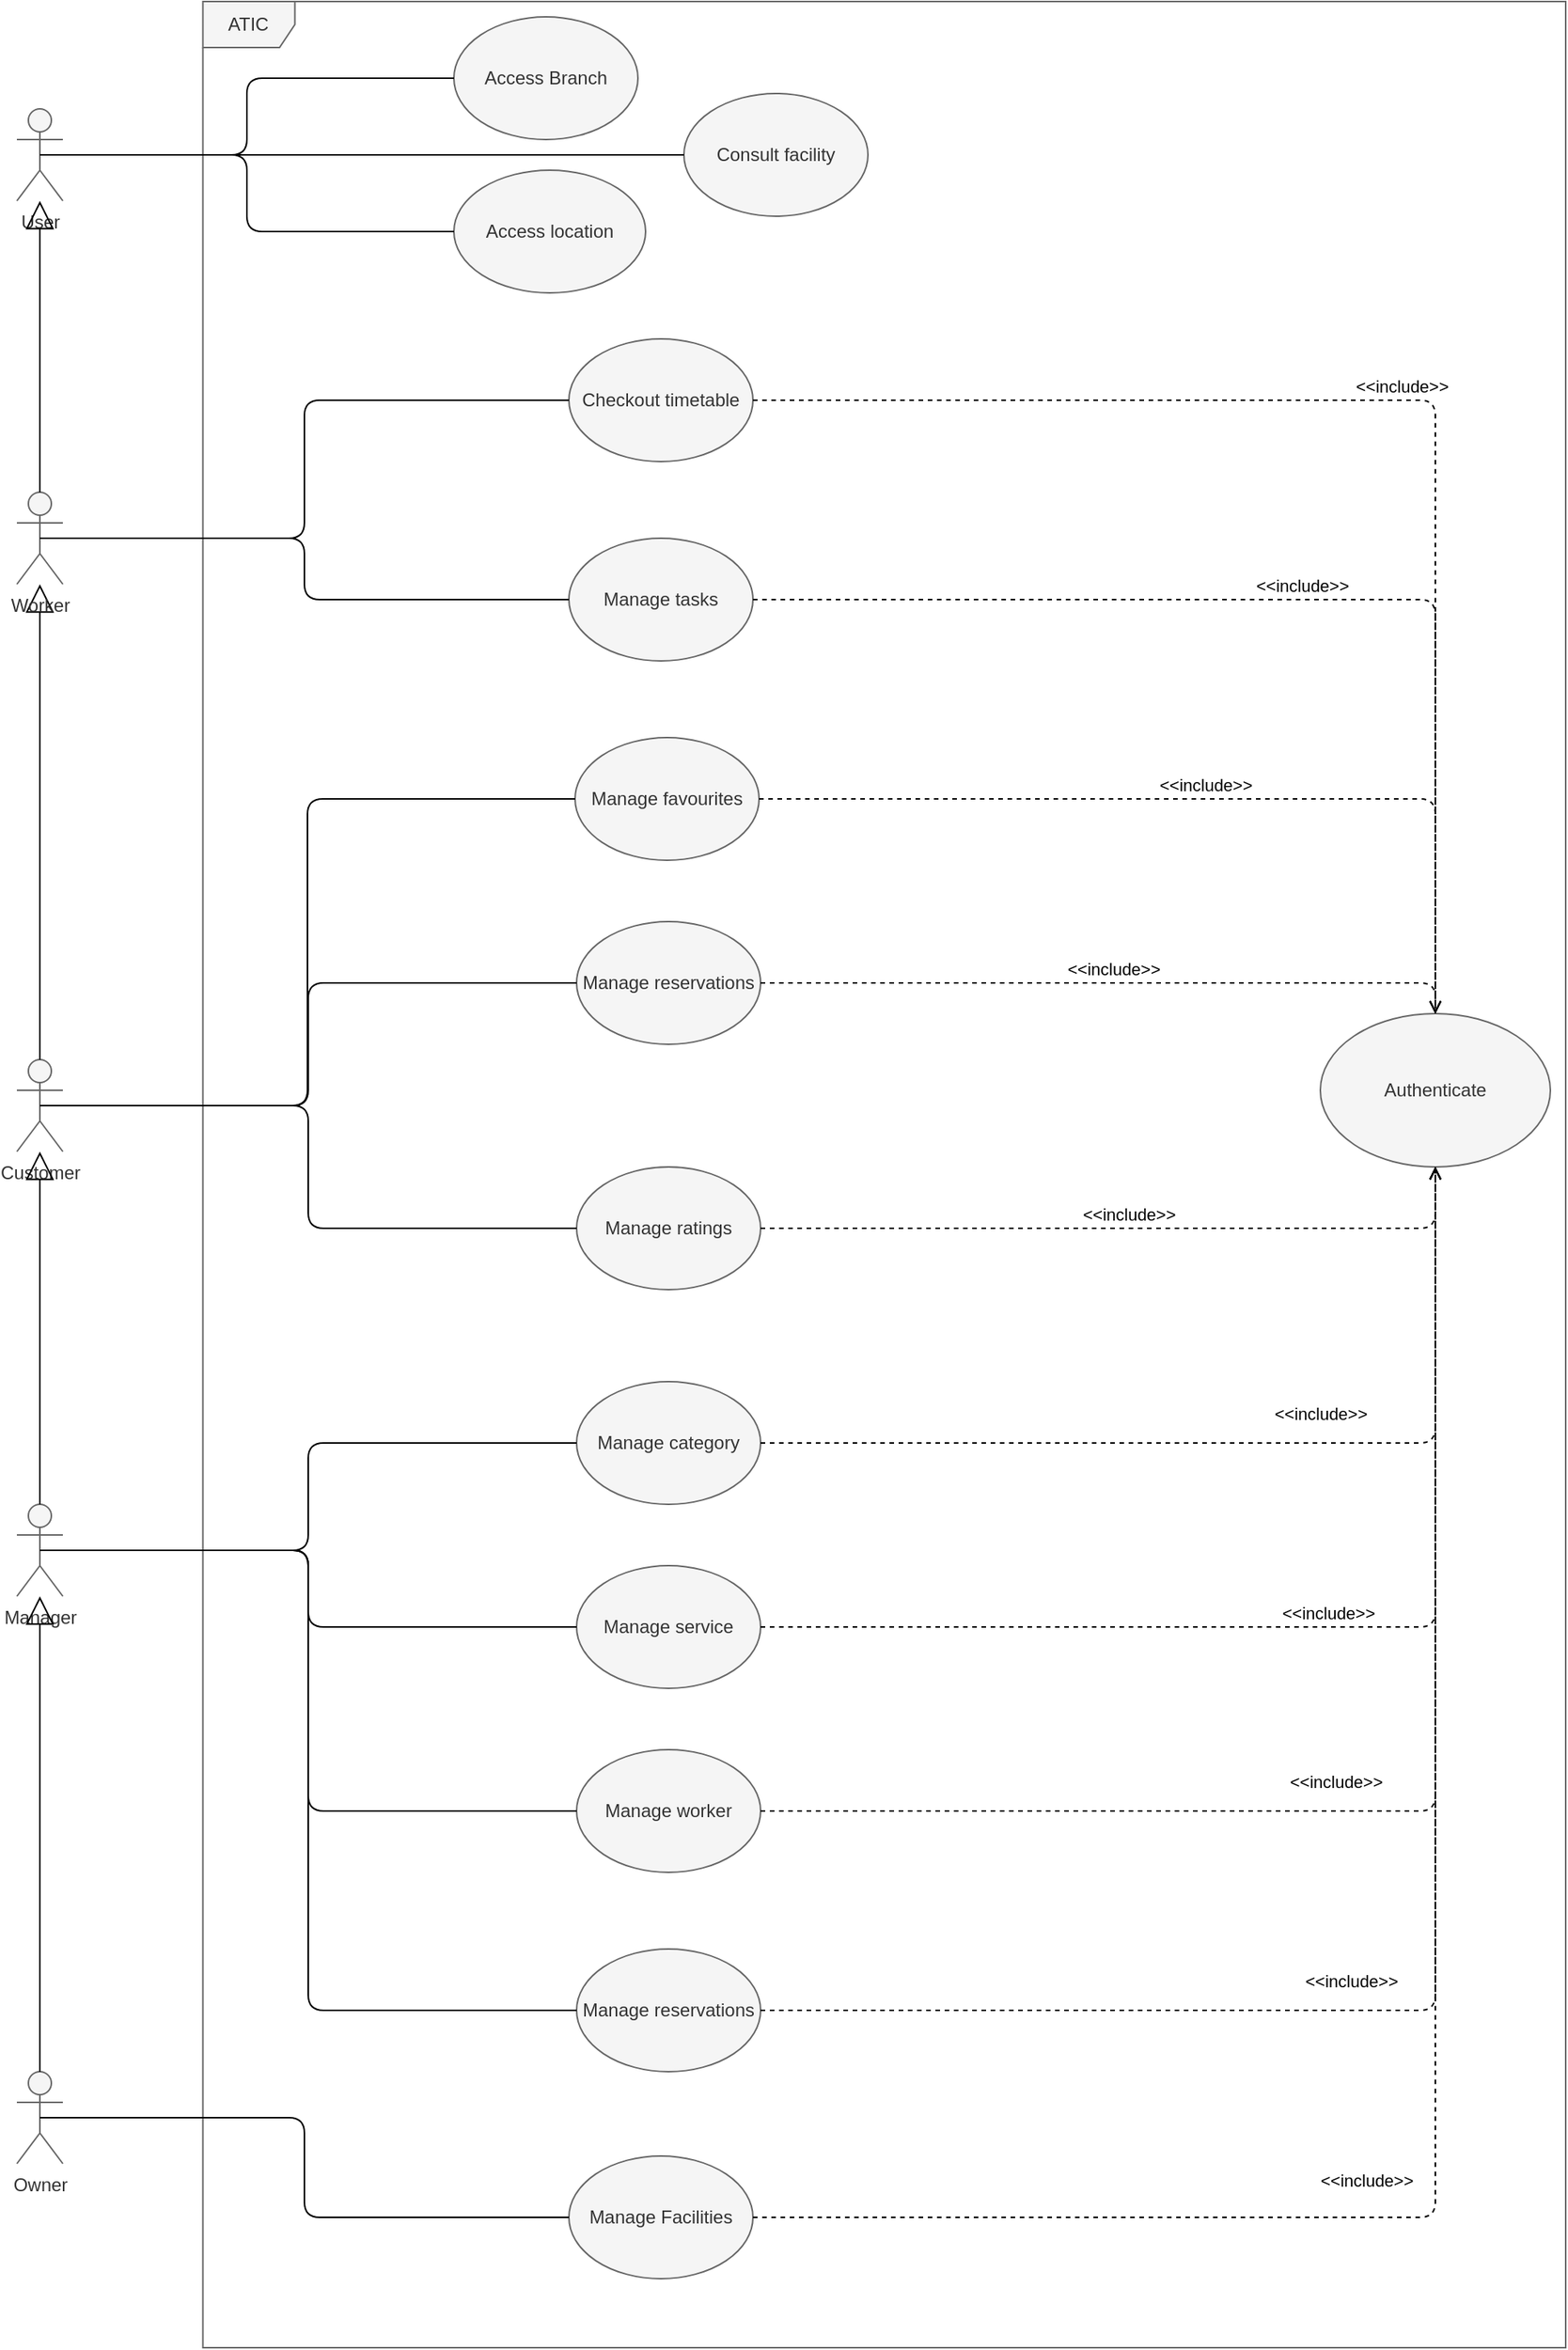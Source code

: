 <mxfile version="17.5.0" type="device"><diagram id="oZvdwGVX1AaF0kI1e7Ji" name="Page-1"><mxGraphModel dx="2249" dy="864" grid="1" gridSize="10" guides="1" tooltips="1" connect="1" arrows="1" fold="1" page="1" pageScale="1" pageWidth="827" pageHeight="1169" math="0" shadow="0"><root><mxCell id="0"/><mxCell id="1" parent="0"/><mxCell id="IdzflEBVZnzlDclKAO_Y-2" value="ATIC" style="shape=umlFrame;whiteSpace=wrap;html=1;rounded=1;shadow=0;sketch=0;fillColor=#f5f5f5;fontColor=#333333;strokeColor=#666666;" parent="1" vertex="1"><mxGeometry x="-328.7" y="10" width="888.7" height="1530" as="geometry"/></mxCell><mxCell id="IdzflEBVZnzlDclKAO_Y-1" value="User" style="shape=umlActor;verticalLabelPosition=bottom;verticalAlign=top;html=1;rounded=1;fillColor=#f5f5f5;fontColor=#333333;strokeColor=#666666;" parent="1" vertex="1"><mxGeometry x="-450" y="80" width="30" height="60" as="geometry"/></mxCell><mxCell id="IdzflEBVZnzlDclKAO_Y-4" value="&lt;div&gt;Consult facility&lt;/div&gt;" style="ellipse;whiteSpace=wrap;html=1;rounded=1;fillColor=#f5f5f5;fontColor=#333333;strokeColor=#666666;" parent="1" vertex="1"><mxGeometry x="-15" y="70" width="120" height="80" as="geometry"/></mxCell><mxCell id="IdzflEBVZnzlDclKAO_Y-11" value="Customer" style="shape=umlActor;verticalLabelPosition=bottom;verticalAlign=top;html=1;outlineConnect=0;rounded=1;fillColor=#f5f5f5;fontColor=#333333;strokeColor=#666666;" parent="1" vertex="1"><mxGeometry x="-450" y="700" width="30" height="60" as="geometry"/></mxCell><mxCell id="IdzflEBVZnzlDclKAO_Y-12" value="" style="endArrow=block;endSize=16;endFill=0;html=1;rounded=1;" parent="1" source="IdzflEBVZnzlDclKAO_Y-11" target="y7e42gXLgHqSpa1BzxIc-13" edge="1"><mxGeometry width="160" relative="1" as="geometry"><mxPoint x="-50" y="430" as="sourcePoint"/><mxPoint x="-435" y="170" as="targetPoint"/></mxGeometry></mxCell><mxCell id="IdzflEBVZnzlDclKAO_Y-14" value="Access Branch" style="ellipse;whiteSpace=wrap;html=1;rounded=1;fillColor=#f5f5f5;fontColor=#333333;strokeColor=#666666;" parent="1" vertex="1"><mxGeometry x="-165" y="20" width="120" height="80" as="geometry"/></mxCell><mxCell id="IdzflEBVZnzlDclKAO_Y-17" value="Manage favourites" style="ellipse;whiteSpace=wrap;html=1;rounded=1;fillColor=#f5f5f5;fontColor=#333333;strokeColor=#666666;" parent="1" vertex="1"><mxGeometry x="-86" y="490" width="120" height="80" as="geometry"/></mxCell><mxCell id="IdzflEBVZnzlDclKAO_Y-27" value="Manage reservations" style="ellipse;whiteSpace=wrap;html=1;rounded=1;fillColor=#f5f5f5;fontColor=#333333;strokeColor=#666666;" parent="1" vertex="1"><mxGeometry x="-85" y="610" width="120" height="80" as="geometry"/></mxCell><mxCell id="IdzflEBVZnzlDclKAO_Y-42" value="Manage ratings" style="ellipse;whiteSpace=wrap;html=1;rounded=1;fillColor=#f5f5f5;fontColor=#333333;strokeColor=#666666;" parent="1" vertex="1"><mxGeometry x="-85" y="770" width="120" height="80" as="geometry"/></mxCell><mxCell id="IdzflEBVZnzlDclKAO_Y-56" value="Manager" style="shape=umlActor;verticalLabelPosition=bottom;verticalAlign=top;html=1;outlineConnect=0;rounded=1;fillColor=#f5f5f5;fontColor=#333333;strokeColor=#666666;" parent="1" vertex="1"><mxGeometry x="-450" y="990" width="30" height="60" as="geometry"/></mxCell><mxCell id="IdzflEBVZnzlDclKAO_Y-57" value="" style="endArrow=block;endSize=16;endFill=0;html=1;rounded=1;" parent="1" source="IdzflEBVZnzlDclKAO_Y-56" target="IdzflEBVZnzlDclKAO_Y-11" edge="1"><mxGeometry width="160" relative="1" as="geometry"><mxPoint x="-100" y="1030" as="sourcePoint"/><mxPoint x="60" y="1030" as="targetPoint"/></mxGeometry></mxCell><mxCell id="IdzflEBVZnzlDclKAO_Y-58" value="Manage Facilities" style="ellipse;whiteSpace=wrap;html=1;rounded=1;fillColor=#f5f5f5;fontColor=#333333;strokeColor=#666666;" parent="1" vertex="1"><mxGeometry x="-90" y="1415" width="120" height="80" as="geometry"/></mxCell><mxCell id="IdzflEBVZnzlDclKAO_Y-59" value="Manage category" style="ellipse;whiteSpace=wrap;html=1;rounded=1;fillColor=#f5f5f5;fontColor=#333333;strokeColor=#666666;" parent="1" vertex="1"><mxGeometry x="-85" y="910" width="120" height="80" as="geometry"/></mxCell><mxCell id="IdzflEBVZnzlDclKAO_Y-60" value="Manage service" style="ellipse;whiteSpace=wrap;html=1;rounded=1;fillColor=#f5f5f5;fontColor=#333333;strokeColor=#666666;" parent="1" vertex="1"><mxGeometry x="-85" y="1030" width="120" height="80" as="geometry"/></mxCell><mxCell id="IdzflEBVZnzlDclKAO_Y-61" value="Manage worker" style="ellipse;whiteSpace=wrap;html=1;rounded=1;fillColor=#f5f5f5;fontColor=#333333;strokeColor=#666666;" parent="1" vertex="1"><mxGeometry x="-85.0" y="1150" width="120" height="80" as="geometry"/></mxCell><mxCell id="y7e42gXLgHqSpa1BzxIc-1" value="Manage reservations" style="ellipse;whiteSpace=wrap;html=1;rounded=1;fillColor=#f5f5f5;fontColor=#333333;strokeColor=#666666;" parent="1" vertex="1"><mxGeometry x="-85" y="1280" width="120" height="80" as="geometry"/></mxCell><mxCell id="y7e42gXLgHqSpa1BzxIc-13" value="Worker" style="shape=umlActor;verticalLabelPosition=bottom;verticalAlign=top;html=1;outlineConnect=0;rounded=1;fillColor=#f5f5f5;fontColor=#333333;strokeColor=#666666;" parent="1" vertex="1"><mxGeometry x="-450" y="330" width="30" height="60" as="geometry"/></mxCell><mxCell id="y7e42gXLgHqSpa1BzxIc-15" value="Checkout timetable" style="ellipse;whiteSpace=wrap;html=1;rounded=1;fillColor=#f5f5f5;fontColor=#333333;strokeColor=#666666;" parent="1" vertex="1"><mxGeometry x="-90" y="230" width="120" height="80" as="geometry"/></mxCell><mxCell id="y7e42gXLgHqSpa1BzxIc-20" value="Manage tasks" style="ellipse;whiteSpace=wrap;html=1;rounded=1;fillColor=#f5f5f5;fontColor=#333333;strokeColor=#666666;" parent="1" vertex="1"><mxGeometry x="-90" y="360" width="120" height="80" as="geometry"/></mxCell><mxCell id="y7e42gXLgHqSpa1BzxIc-41" value="Access location" style="ellipse;whiteSpace=wrap;html=1;rounded=1;fillColor=#f5f5f5;fontColor=#333333;strokeColor=#666666;" parent="1" vertex="1"><mxGeometry x="-165" y="120" width="125" height="80" as="geometry"/></mxCell><mxCell id="PH1rZIfYSXoMvNP-4cvx-1" value="Owner" style="shape=umlActor;verticalLabelPosition=bottom;verticalAlign=top;html=1;outlineConnect=0;rounded=1;fillColor=#f5f5f5;fontColor=#333333;strokeColor=#666666;" parent="1" vertex="1"><mxGeometry x="-450" y="1360" width="30" height="60" as="geometry"/></mxCell><mxCell id="PH1rZIfYSXoMvNP-4cvx-7" value="" style="endArrow=block;endSize=16;endFill=0;html=1;rounded=1;" parent="1" source="PH1rZIfYSXoMvNP-4cvx-1" target="IdzflEBVZnzlDclKAO_Y-56" edge="1"><mxGeometry width="160" relative="1" as="geometry"><mxPoint x="-530" y="1639.5" as="sourcePoint"/><mxPoint x="-370" y="1639.5" as="targetPoint"/></mxGeometry></mxCell><mxCell id="-OSghxMI-CPx5R1l5eL4-4" value="" style="endArrow=none;startArrow=none;endFill=0;startFill=0;endSize=8;html=1;verticalAlign=bottom;labelBackgroundColor=none;strokeWidth=1;rounded=1;sketch=0;edgeStyle=elbowEdgeStyle;entryX=0;entryY=0.5;entryDx=0;entryDy=0;exitX=0.5;exitY=0.5;exitDx=0;exitDy=0;exitPerimeter=0;" parent="1" source="IdzflEBVZnzlDclKAO_Y-1" target="IdzflEBVZnzlDclKAO_Y-14" edge="1"><mxGeometry width="160" relative="1" as="geometry"><mxPoint x="-420" y="110" as="sourcePoint"/><mxPoint x="-150" y="270" as="targetPoint"/></mxGeometry></mxCell><mxCell id="-OSghxMI-CPx5R1l5eL4-5" value="" style="endArrow=none;startArrow=none;endFill=0;startFill=0;endSize=8;html=1;verticalAlign=bottom;labelBackgroundColor=none;strokeWidth=1;rounded=1;sketch=0;edgeStyle=elbowEdgeStyle;exitX=0.5;exitY=0.5;exitDx=0;exitDy=0;exitPerimeter=0;" parent="1" source="IdzflEBVZnzlDclKAO_Y-1" target="y7e42gXLgHqSpa1BzxIc-41" edge="1"><mxGeometry width="160" relative="1" as="geometry"><mxPoint x="-430" y="240" as="sourcePoint"/><mxPoint x="-180" y="190" as="targetPoint"/></mxGeometry></mxCell><mxCell id="-OSghxMI-CPx5R1l5eL4-6" value="" style="endArrow=none;startArrow=none;endFill=0;startFill=0;endSize=8;html=1;verticalAlign=bottom;labelBackgroundColor=none;strokeWidth=1;rounded=1;sketch=0;edgeStyle=elbowEdgeStyle;exitX=0.5;exitY=0.5;exitDx=0;exitDy=0;exitPerimeter=0;entryX=0;entryY=0.5;entryDx=0;entryDy=0;" parent="1" source="IdzflEBVZnzlDclKAO_Y-11" target="IdzflEBVZnzlDclKAO_Y-17" edge="1"><mxGeometry width="160" relative="1" as="geometry"><mxPoint x="-390" y="635" as="sourcePoint"/><mxPoint x="-360" y="740" as="targetPoint"/></mxGeometry></mxCell><mxCell id="-OSghxMI-CPx5R1l5eL4-7" value="" style="endArrow=none;startArrow=none;endFill=0;startFill=0;endSize=8;html=1;verticalAlign=bottom;labelBackgroundColor=none;strokeWidth=1;rounded=1;sketch=0;edgeStyle=elbowEdgeStyle;exitX=0.5;exitY=0.5;exitDx=0;exitDy=0;exitPerimeter=0;entryX=0;entryY=0.5;entryDx=0;entryDy=0;" parent="1" source="IdzflEBVZnzlDclKAO_Y-11" target="IdzflEBVZnzlDclKAO_Y-27" edge="1"><mxGeometry width="160" relative="1" as="geometry"><mxPoint x="-425" y="740" as="sourcePoint"/><mxPoint x="-75" y="540" as="targetPoint"/></mxGeometry></mxCell><mxCell id="-OSghxMI-CPx5R1l5eL4-8" value="" style="endArrow=none;startArrow=none;endFill=0;startFill=0;endSize=8;html=1;verticalAlign=bottom;labelBackgroundColor=none;strokeWidth=1;rounded=1;sketch=0;edgeStyle=elbowEdgeStyle;exitX=0.5;exitY=0.5;exitDx=0;exitDy=0;exitPerimeter=0;entryX=0;entryY=0.5;entryDx=0;entryDy=0;" parent="1" source="IdzflEBVZnzlDclKAO_Y-11" target="IdzflEBVZnzlDclKAO_Y-42" edge="1"><mxGeometry width="160" relative="1" as="geometry"><mxPoint x="-425" y="740" as="sourcePoint"/><mxPoint x="-75" y="660" as="targetPoint"/></mxGeometry></mxCell><mxCell id="-OSghxMI-CPx5R1l5eL4-9" value="" style="endArrow=none;startArrow=none;endFill=0;startFill=0;endSize=8;html=1;verticalAlign=bottom;labelBackgroundColor=none;strokeWidth=1;rounded=1;sketch=0;edgeStyle=elbowEdgeStyle;exitX=0.5;exitY=0.5;exitDx=0;exitDy=0;exitPerimeter=0;entryX=0;entryY=0.5;entryDx=0;entryDy=0;" parent="1" source="IdzflEBVZnzlDclKAO_Y-56" target="IdzflEBVZnzlDclKAO_Y-59" edge="1"><mxGeometry width="160" relative="1" as="geometry"><mxPoint x="-550" y="1090" as="sourcePoint"/><mxPoint x="-180" y="1230" as="targetPoint"/></mxGeometry></mxCell><mxCell id="-OSghxMI-CPx5R1l5eL4-10" value="" style="endArrow=none;startArrow=none;endFill=0;startFill=0;endSize=8;html=1;verticalAlign=bottom;labelBackgroundColor=none;strokeWidth=1;rounded=1;sketch=0;edgeStyle=elbowEdgeStyle;exitX=0.5;exitY=0.5;exitDx=0;exitDy=0;exitPerimeter=0;entryX=0;entryY=0.5;entryDx=0;entryDy=0;" parent="1" source="PH1rZIfYSXoMvNP-4cvx-1" target="IdzflEBVZnzlDclKAO_Y-58" edge="1"><mxGeometry width="160" relative="1" as="geometry"><mxPoint x="-510" y="1390" as="sourcePoint"/><mxPoint x="-255" y="1430" as="targetPoint"/></mxGeometry></mxCell><mxCell id="-OSghxMI-CPx5R1l5eL4-11" value="" style="endArrow=none;startArrow=none;endFill=0;startFill=0;endSize=8;html=1;verticalAlign=bottom;labelBackgroundColor=none;strokeWidth=1;rounded=1;sketch=0;edgeStyle=elbowEdgeStyle;exitX=0.5;exitY=0.5;exitDx=0;exitDy=0;exitPerimeter=0;entryX=0;entryY=0.5;entryDx=0;entryDy=0;" parent="1" source="y7e42gXLgHqSpa1BzxIc-13" target="y7e42gXLgHqSpa1BzxIc-15" edge="1"><mxGeometry width="160" relative="1" as="geometry"><mxPoint x="-425" y="1400" as="sourcePoint"/><mxPoint x="-170" y="1440" as="targetPoint"/></mxGeometry></mxCell><mxCell id="-OSghxMI-CPx5R1l5eL4-12" value="" style="endArrow=none;startArrow=none;endFill=0;startFill=0;endSize=8;html=1;verticalAlign=bottom;labelBackgroundColor=none;strokeWidth=1;rounded=1;sketch=0;edgeStyle=elbowEdgeStyle;exitX=0.5;exitY=0.5;exitDx=0;exitDy=0;exitPerimeter=0;entryX=0;entryY=0.5;entryDx=0;entryDy=0;" parent="1" source="y7e42gXLgHqSpa1BzxIc-13" target="y7e42gXLgHqSpa1BzxIc-20" edge="1"><mxGeometry width="160" relative="1" as="geometry"><mxPoint x="-425" y="1480" as="sourcePoint"/><mxPoint x="-140" y="1380" as="targetPoint"/></mxGeometry></mxCell><mxCell id="-OSghxMI-CPx5R1l5eL4-13" value="" style="endArrow=none;startArrow=none;endFill=0;startFill=0;endSize=8;html=1;verticalAlign=bottom;labelBackgroundColor=none;strokeWidth=1;rounded=1;sketch=0;edgeStyle=elbowEdgeStyle;exitX=0.5;exitY=0.5;exitDx=0;exitDy=0;exitPerimeter=0;entryX=0;entryY=0.5;entryDx=0;entryDy=0;" parent="1" source="IdzflEBVZnzlDclKAO_Y-56" target="IdzflEBVZnzlDclKAO_Y-60" edge="1"><mxGeometry width="160" relative="1" as="geometry"><mxPoint x="-425" y="1200" as="sourcePoint"/><mxPoint x="-100" y="1080" as="targetPoint"/></mxGeometry></mxCell><mxCell id="-OSghxMI-CPx5R1l5eL4-14" value="" style="endArrow=none;startArrow=none;endFill=0;startFill=0;endSize=8;html=1;verticalAlign=bottom;labelBackgroundColor=none;strokeWidth=1;rounded=1;sketch=0;edgeStyle=elbowEdgeStyle;exitX=0.5;exitY=0.5;exitDx=0;exitDy=0;exitPerimeter=0;entryX=0;entryY=0.5;entryDx=0;entryDy=0;" parent="1" source="IdzflEBVZnzlDclKAO_Y-56" target="IdzflEBVZnzlDclKAO_Y-61" edge="1"><mxGeometry width="160" relative="1" as="geometry"><mxPoint x="-435" y="1270" as="sourcePoint"/><mxPoint x="-110" y="1270" as="targetPoint"/></mxGeometry></mxCell><mxCell id="-OSghxMI-CPx5R1l5eL4-15" value="" style="endArrow=none;startArrow=none;endFill=0;startFill=0;endSize=8;html=1;verticalAlign=bottom;labelBackgroundColor=none;strokeWidth=1;rounded=1;sketch=0;edgeStyle=elbowEdgeStyle;exitX=0.5;exitY=0.5;exitDx=0;exitDy=0;exitPerimeter=0;entryX=0;entryY=0.5;entryDx=0;entryDy=0;" parent="1" source="IdzflEBVZnzlDclKAO_Y-56" target="y7e42gXLgHqSpa1BzxIc-1" edge="1"><mxGeometry width="160" relative="1" as="geometry"><mxPoint x="-460" y="1170" as="sourcePoint"/><mxPoint x="-110" y="1340" as="targetPoint"/></mxGeometry></mxCell><mxCell id="-OSghxMI-CPx5R1l5eL4-18" value="" style="endArrow=block;endSize=16;endFill=0;html=1;rounded=1;" parent="1" source="y7e42gXLgHqSpa1BzxIc-13" target="IdzflEBVZnzlDclKAO_Y-1" edge="1"><mxGeometry width="160" relative="1" as="geometry"><mxPoint x="-500" y="480" as="sourcePoint"/><mxPoint x="-500" y="170" as="targetPoint"/></mxGeometry></mxCell><mxCell id="-OSghxMI-CPx5R1l5eL4-19" value="Authenticate" style="ellipse;whiteSpace=wrap;html=1;rounded=1;fillColor=#f5f5f5;fontColor=#333333;strokeColor=#666666;" parent="1" vertex="1"><mxGeometry x="400" y="670" width="150" height="100" as="geometry"/></mxCell><mxCell id="-OSghxMI-CPx5R1l5eL4-20" value="&amp;lt;&amp;lt;include&amp;gt;&amp;gt;" style="html=1;verticalAlign=bottom;labelBackgroundColor=none;endArrow=open;endFill=0;dashed=1;rounded=1;sketch=0;strokeWidth=1;edgeStyle=elbowEdgeStyle;exitX=1;exitY=0.5;exitDx=0;exitDy=0;entryX=0.5;entryY=0;entryDx=0;entryDy=0;" parent="1" source="y7e42gXLgHqSpa1BzxIc-15" target="-OSghxMI-CPx5R1l5eL4-19" edge="1"><mxGeometry width="160" relative="1" as="geometry"><mxPoint x="225" y="300" as="sourcePoint"/><mxPoint x="385" y="300" as="targetPoint"/><Array as="points"><mxPoint x="475" y="480"/></Array></mxGeometry></mxCell><mxCell id="-OSghxMI-CPx5R1l5eL4-21" value="&amp;lt;&amp;lt;include&amp;gt;&amp;gt;" style="html=1;verticalAlign=bottom;labelBackgroundColor=none;endArrow=open;endFill=0;dashed=1;rounded=1;sketch=0;strokeWidth=1;edgeStyle=elbowEdgeStyle;exitX=1;exitY=0.5;exitDx=0;exitDy=0;entryX=0.5;entryY=0;entryDx=0;entryDy=0;" parent="1" source="y7e42gXLgHqSpa1BzxIc-20" target="-OSghxMI-CPx5R1l5eL4-19" edge="1"><mxGeometry width="160" relative="1" as="geometry"><mxPoint x="30" y="320" as="sourcePoint"/><mxPoint x="475" y="730" as="targetPoint"/><Array as="points"><mxPoint x="475" y="530"/></Array></mxGeometry></mxCell><mxCell id="-OSghxMI-CPx5R1l5eL4-22" value="&amp;lt;&amp;lt;include&amp;gt;&amp;gt;" style="html=1;verticalAlign=bottom;labelBackgroundColor=none;endArrow=open;endFill=0;dashed=1;rounded=1;sketch=0;strokeWidth=1;edgeStyle=elbowEdgeStyle;exitX=1;exitY=0.5;exitDx=0;exitDy=0;entryX=0.5;entryY=0;entryDx=0;entryDy=0;" parent="1" source="IdzflEBVZnzlDclKAO_Y-17" target="-OSghxMI-CPx5R1l5eL4-19" edge="1"><mxGeometry width="160" relative="1" as="geometry"><mxPoint x="50" y="520" as="sourcePoint"/><mxPoint x="495" y="800" as="targetPoint"/><Array as="points"><mxPoint x="475" y="570"/><mxPoint x="330" y="580"/><mxPoint x="470" y="650"/><mxPoint x="470" y="670"/><mxPoint x="495" y="650"/></Array></mxGeometry></mxCell><mxCell id="-OSghxMI-CPx5R1l5eL4-23" value="&amp;lt;&amp;lt;include&amp;gt;&amp;gt;" style="html=1;verticalAlign=bottom;labelBackgroundColor=none;endArrow=open;endFill=0;dashed=1;rounded=1;sketch=0;strokeWidth=1;edgeStyle=elbowEdgeStyle;exitX=1;exitY=0.5;exitDx=0;exitDy=0;entryX=0.5;entryY=0;entryDx=0;entryDy=0;" parent="1" source="IdzflEBVZnzlDclKAO_Y-27" target="-OSghxMI-CPx5R1l5eL4-19" edge="1"><mxGeometry width="160" relative="1" as="geometry"><mxPoint x="20" y="600" as="sourcePoint"/><mxPoint x="461" y="750" as="targetPoint"/><Array as="points"><mxPoint x="475" y="640"/><mxPoint x="316" y="650"/><mxPoint x="456" y="720"/><mxPoint x="456" y="740"/><mxPoint x="481" y="720"/></Array></mxGeometry></mxCell><mxCell id="-OSghxMI-CPx5R1l5eL4-24" value="&amp;lt;&amp;lt;include&amp;gt;&amp;gt;" style="html=1;verticalAlign=bottom;labelBackgroundColor=none;endArrow=open;endFill=0;dashed=1;rounded=1;sketch=0;strokeWidth=1;edgeStyle=elbowEdgeStyle;exitX=1;exitY=0.5;exitDx=0;exitDy=0;entryX=0.5;entryY=1;entryDx=0;entryDy=0;" parent="1" source="IdzflEBVZnzlDclKAO_Y-42" target="-OSghxMI-CPx5R1l5eL4-19" edge="1"><mxGeometry width="160" relative="1" as="geometry"><mxPoint x="45" y="795" as="sourcePoint"/><mxPoint x="600" y="800" as="targetPoint"/><Array as="points"><mxPoint x="475" y="790"/><mxPoint x="326" y="795"/><mxPoint x="466" y="865"/><mxPoint x="466" y="885"/><mxPoint x="491" y="865"/></Array></mxGeometry></mxCell><mxCell id="-OSghxMI-CPx5R1l5eL4-25" value="&amp;lt;&amp;lt;include&amp;gt;&amp;gt;" style="html=1;verticalAlign=bottom;labelBackgroundColor=none;endArrow=open;endFill=0;dashed=1;rounded=1;sketch=0;strokeWidth=1;edgeStyle=elbowEdgeStyle;exitX=1;exitY=0.5;exitDx=0;exitDy=0;entryX=0.5;entryY=1;entryDx=0;entryDy=0;" parent="1" source="IdzflEBVZnzlDclKAO_Y-59" target="-OSghxMI-CPx5R1l5eL4-19" edge="1"><mxGeometry x="0.177" y="10" width="160" relative="1" as="geometry"><mxPoint x="70" y="960" as="sourcePoint"/><mxPoint x="510" y="920" as="targetPoint"/><Array as="points"><mxPoint x="475" y="880"/><mxPoint x="510" y="940"/><mxPoint x="361" y="945"/><mxPoint x="501" y="1015"/><mxPoint x="501" y="1035"/><mxPoint x="526" y="1015"/></Array><mxPoint as="offset"/></mxGeometry></mxCell><mxCell id="-OSghxMI-CPx5R1l5eL4-26" value="&amp;lt;&amp;lt;include&amp;gt;&amp;gt;" style="html=1;verticalAlign=bottom;labelBackgroundColor=none;endArrow=open;endFill=0;dashed=1;rounded=1;sketch=0;strokeWidth=1;edgeStyle=elbowEdgeStyle;exitX=1;exitY=0.5;exitDx=0;exitDy=0;entryX=0.5;entryY=1;entryDx=0;entryDy=0;" parent="1" source="IdzflEBVZnzlDclKAO_Y-60" target="-OSghxMI-CPx5R1l5eL4-19" edge="1"><mxGeometry width="160" relative="1" as="geometry"><mxPoint x="60" y="1090" as="sourcePoint"/><mxPoint x="500" y="920" as="targetPoint"/><Array as="points"><mxPoint x="475" y="980"/><mxPoint x="500" y="1020"/><mxPoint x="535" y="1080"/><mxPoint x="386" y="1085"/><mxPoint x="526" y="1155"/><mxPoint x="526" y="1175"/><mxPoint x="551" y="1155"/></Array></mxGeometry></mxCell><mxCell id="-OSghxMI-CPx5R1l5eL4-27" value="&amp;lt;&amp;lt;include&amp;gt;&amp;gt;" style="html=1;verticalAlign=bottom;labelBackgroundColor=none;endArrow=open;endFill=0;dashed=1;rounded=1;sketch=0;strokeWidth=1;edgeStyle=elbowEdgeStyle;exitX=1;exitY=0.5;exitDx=0;exitDy=0;entryX=0.5;entryY=1;entryDx=0;entryDy=0;" parent="1" source="IdzflEBVZnzlDclKAO_Y-61" target="-OSghxMI-CPx5R1l5eL4-19" edge="1"><mxGeometry x="-0.128" y="10" width="160" relative="1" as="geometry"><mxPoint x="45" y="1190" as="sourcePoint"/><mxPoint x="485" y="890" as="targetPoint"/><Array as="points"><mxPoint x="475" y="1100"/><mxPoint x="485" y="1100"/><mxPoint x="510" y="1140"/><mxPoint x="545" y="1200"/><mxPoint x="396" y="1205"/><mxPoint x="536" y="1275"/><mxPoint x="536" y="1295"/><mxPoint x="561" y="1275"/></Array><mxPoint as="offset"/></mxGeometry></mxCell><mxCell id="-OSghxMI-CPx5R1l5eL4-28" value="&amp;lt;&amp;lt;include&amp;gt;&amp;gt;" style="html=1;verticalAlign=bottom;labelBackgroundColor=none;endArrow=open;endFill=0;dashed=1;rounded=1;sketch=0;strokeWidth=1;edgeStyle=elbowEdgeStyle;exitX=1;exitY=0.5;exitDx=0;exitDy=0;entryX=0.5;entryY=1;entryDx=0;entryDy=0;" parent="1" source="y7e42gXLgHqSpa1BzxIc-1" target="-OSghxMI-CPx5R1l5eL4-19" edge="1"><mxGeometry x="-0.222" y="10" width="160" relative="1" as="geometry"><mxPoint x="35" y="1300" as="sourcePoint"/><mxPoint x="475" y="880" as="targetPoint"/><Array as="points"><mxPoint x="475" y="1210"/><mxPoint x="485" y="1210"/><mxPoint x="510" y="1250"/><mxPoint x="545" y="1310"/><mxPoint x="396" y="1315"/><mxPoint x="536" y="1385"/><mxPoint x="536" y="1405"/><mxPoint x="561" y="1385"/></Array><mxPoint as="offset"/></mxGeometry></mxCell><mxCell id="-OSghxMI-CPx5R1l5eL4-29" value="&amp;lt;&amp;lt;include&amp;gt;&amp;gt;" style="html=1;verticalAlign=bottom;labelBackgroundColor=none;endArrow=open;endFill=0;dashed=1;rounded=1;sketch=0;strokeWidth=1;edgeStyle=elbowEdgeStyle;exitX=1;exitY=0.5;exitDx=0;exitDy=0;entryX=0.5;entryY=1;entryDx=0;entryDy=0;" parent="1" source="IdzflEBVZnzlDclKAO_Y-58" target="-OSghxMI-CPx5R1l5eL4-19" edge="1"><mxGeometry x="-0.292" y="15" width="160" relative="1" as="geometry"><mxPoint x="60" y="1460" as="sourcePoint"/><mxPoint x="500" y="910" as="targetPoint"/><Array as="points"><mxPoint x="475" y="1390"/><mxPoint x="500" y="1350"/><mxPoint x="510" y="1350"/><mxPoint x="535" y="1390"/><mxPoint x="570" y="1450"/><mxPoint x="421" y="1455"/><mxPoint x="561" y="1525"/><mxPoint x="561" y="1545"/><mxPoint x="586" y="1525"/></Array><mxPoint as="offset"/></mxGeometry></mxCell><mxCell id="0V1HlovB6ZccijDFGHEc-1" value="" style="endArrow=none;startArrow=none;endFill=0;startFill=0;endSize=8;html=1;verticalAlign=bottom;labelBackgroundColor=none;strokeWidth=1;rounded=1;sketch=0;edgeStyle=elbowEdgeStyle;exitX=0.5;exitY=0.5;exitDx=0;exitDy=0;exitPerimeter=0;entryX=0;entryY=0.5;entryDx=0;entryDy=0;" edge="1" parent="1" source="IdzflEBVZnzlDclKAO_Y-1" target="IdzflEBVZnzlDclKAO_Y-4"><mxGeometry width="160" relative="1" as="geometry"><mxPoint x="-425" y="120" as="sourcePoint"/><mxPoint x="-162.5" y="175" as="targetPoint"/></mxGeometry></mxCell></root></mxGraphModel></diagram></mxfile>